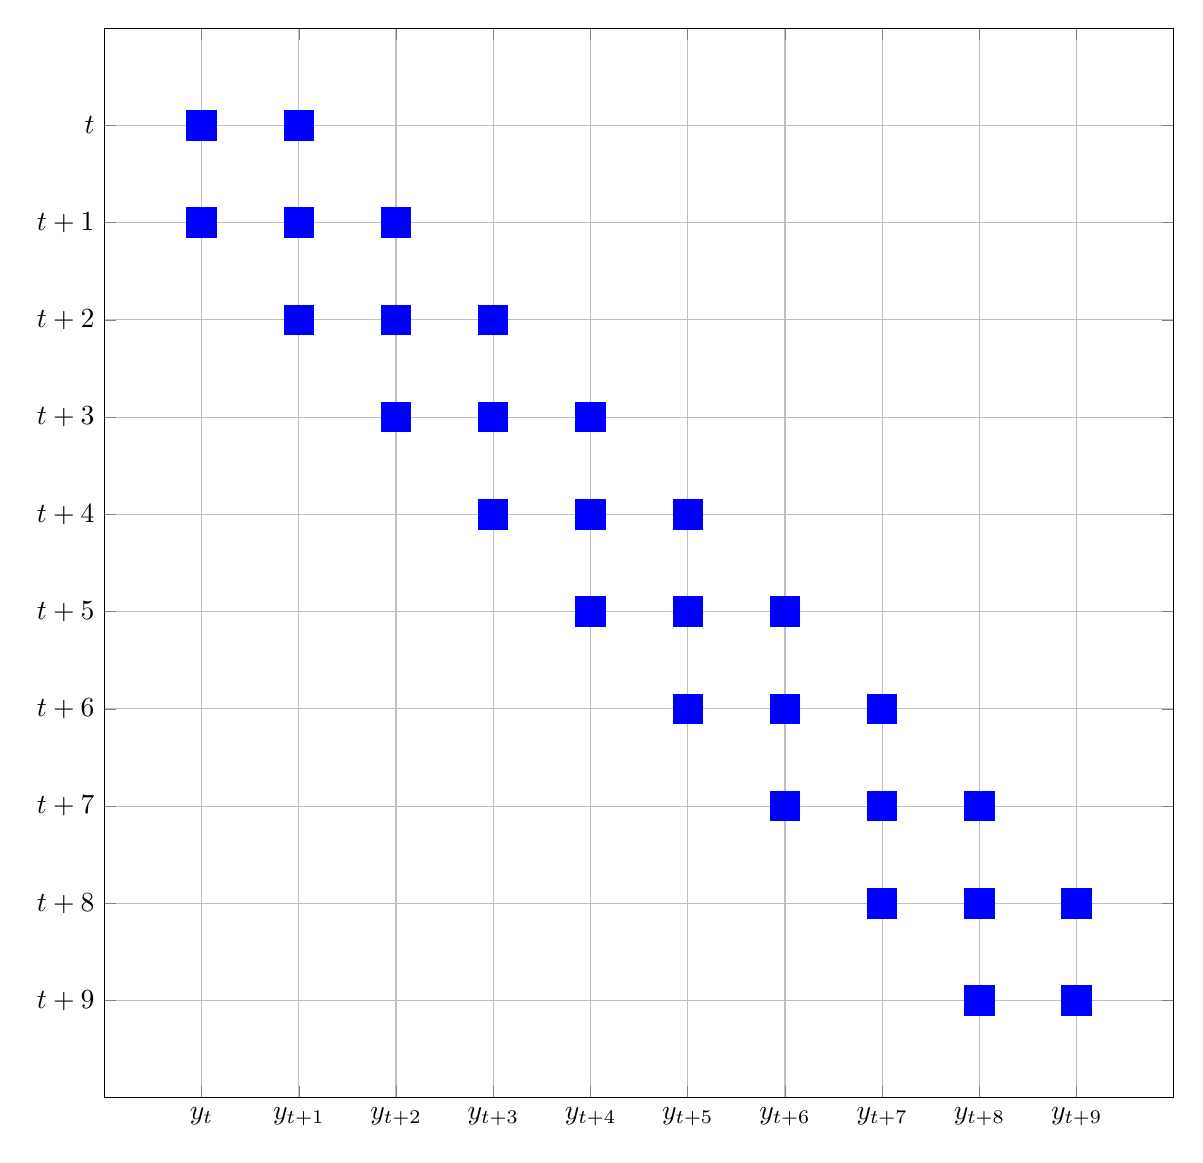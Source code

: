 \begin{tikzpicture}

\begin{axis}[%
width=5.348in,
height=5.348in,
at={(1.854in,0.722in)},
scale only axis,
xmin=0,
xmax=11,
xtick={1,2,3,4,5,6,7,8,9,10},
xticklabels={{$y_t$},{$y_{t+1}$},{$y_{t+2}$},{$y_{t+3}$},{$y_{t+4}$},{$y_{t+5}$},{$y_{t+6}$},{$y_{t+7}$},{$y_{t+8}$},{$y_{t+9}$}},
y dir=reverse,
ymin=0,
ymax=11,
ytick={1,2,3,4,5,6,7,8,9,10},
yticklabels={{$t$},{$t+1$},{$t+2$},{$t+3$},{$t+4$},{$t+5$},{$t+6$},{$t+7$},{$t+8$},{$t+9$}},
axis background/.style={fill=white},
xmajorgrids,
ymajorgrids
]
\addplot [color=blue, only marks, mark size=5.3pt, mark=square*, mark options={solid, blue}, forget plot]
  table[row sep=crcr]{%
1	1\\
1	2\\
2	1\\
2	2\\
2	3\\
3	2\\
3	3\\
3	4\\
4	3\\
4	4\\
4	5\\
5	4\\
5	5\\
5	6\\
6	5\\
6	6\\
6	7\\
7	6\\
7	7\\
7	8\\
8	7\\
8	8\\
8	9\\
9	8\\
9	9\\
9	10\\
10	9\\
10	10\\
};
\end{axis}
\end{tikzpicture}%